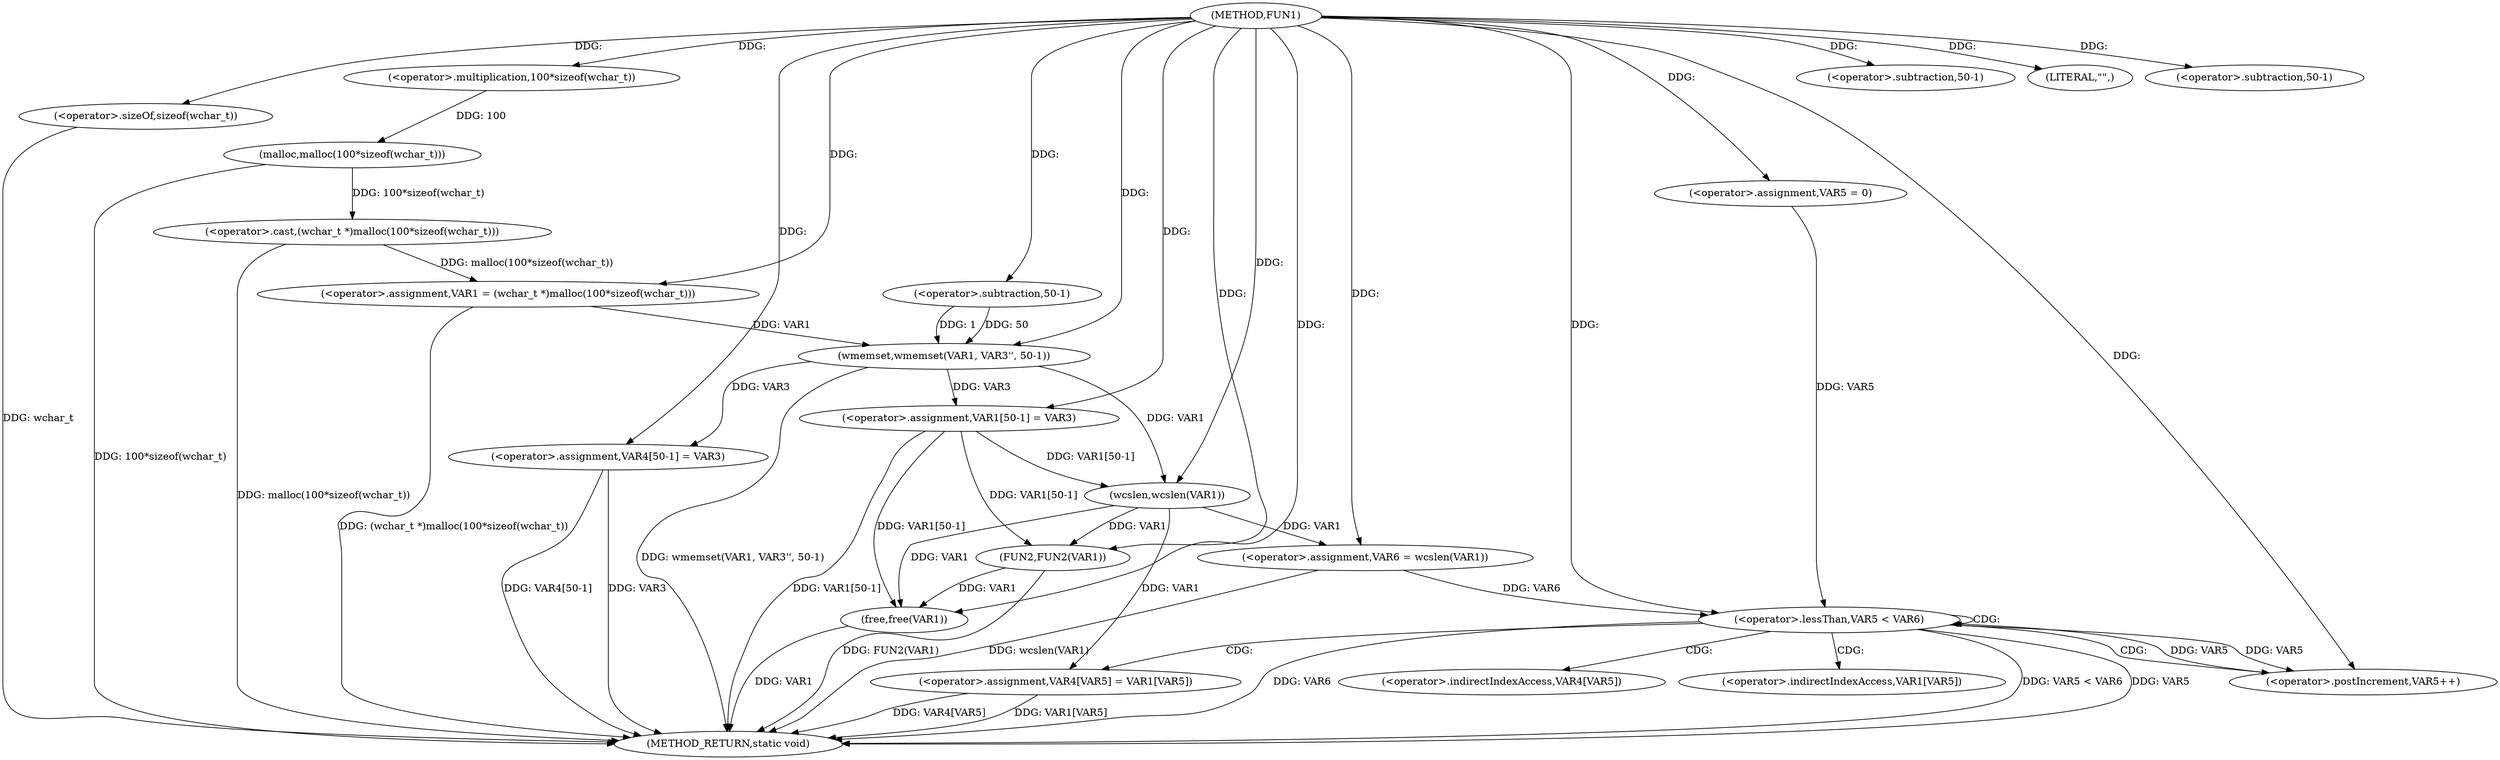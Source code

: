 digraph FUN1 {  
"1000100" [label = "(METHOD,FUN1)" ]
"1000163" [label = "(METHOD_RETURN,static void)" ]
"1000103" [label = "(<operator>.assignment,VAR1 = (wchar_t *)malloc(100*sizeof(wchar_t)))" ]
"1000105" [label = "(<operator>.cast,(wchar_t *)malloc(100*sizeof(wchar_t)))" ]
"1000107" [label = "(malloc,malloc(100*sizeof(wchar_t)))" ]
"1000108" [label = "(<operator>.multiplication,100*sizeof(wchar_t))" ]
"1000110" [label = "(<operator>.sizeOf,sizeof(wchar_t))" ]
"1000114" [label = "(wmemset,wmemset(VAR1, VAR3'', 50-1))" ]
"1000117" [label = "(<operator>.subtraction,50-1)" ]
"1000120" [label = "(<operator>.assignment,VAR1[50-1] = VAR3)" ]
"1000123" [label = "(<operator>.subtraction,50-1)" ]
"1000128" [label = "(LITERAL,\"\",)" ]
"1000131" [label = "(<operator>.assignment,VAR6 = wcslen(VAR1))" ]
"1000133" [label = "(wcslen,wcslen(VAR1))" ]
"1000136" [label = "(<operator>.assignment,VAR5 = 0)" ]
"1000139" [label = "(<operator>.lessThan,VAR5 < VAR6)" ]
"1000142" [label = "(<operator>.postIncrement,VAR5++)" ]
"1000145" [label = "(<operator>.assignment,VAR4[VAR5] = VAR1[VAR5])" ]
"1000152" [label = "(<operator>.assignment,VAR4[50-1] = VAR3)" ]
"1000155" [label = "(<operator>.subtraction,50-1)" ]
"1000159" [label = "(FUN2,FUN2(VAR1))" ]
"1000161" [label = "(free,free(VAR1))" ]
"1000146" [label = "(<operator>.indirectIndexAccess,VAR4[VAR5])" ]
"1000149" [label = "(<operator>.indirectIndexAccess,VAR1[VAR5])" ]
  "1000159" -> "1000163"  [ label = "DDG: FUN2(VAR1)"] 
  "1000107" -> "1000163"  [ label = "DDG: 100*sizeof(wchar_t)"] 
  "1000105" -> "1000163"  [ label = "DDG: malloc(100*sizeof(wchar_t))"] 
  "1000103" -> "1000163"  [ label = "DDG: (wchar_t *)malloc(100*sizeof(wchar_t))"] 
  "1000114" -> "1000163"  [ label = "DDG: wmemset(VAR1, VAR3'', 50-1)"] 
  "1000120" -> "1000163"  [ label = "DDG: VAR1[50-1]"] 
  "1000145" -> "1000163"  [ label = "DDG: VAR1[VAR5]"] 
  "1000152" -> "1000163"  [ label = "DDG: VAR4[50-1]"] 
  "1000131" -> "1000163"  [ label = "DDG: wcslen(VAR1)"] 
  "1000139" -> "1000163"  [ label = "DDG: VAR6"] 
  "1000139" -> "1000163"  [ label = "DDG: VAR5 < VAR6"] 
  "1000139" -> "1000163"  [ label = "DDG: VAR5"] 
  "1000152" -> "1000163"  [ label = "DDG: VAR3"] 
  "1000161" -> "1000163"  [ label = "DDG: VAR1"] 
  "1000145" -> "1000163"  [ label = "DDG: VAR4[VAR5]"] 
  "1000110" -> "1000163"  [ label = "DDG: wchar_t"] 
  "1000105" -> "1000103"  [ label = "DDG: malloc(100*sizeof(wchar_t))"] 
  "1000100" -> "1000103"  [ label = "DDG: "] 
  "1000107" -> "1000105"  [ label = "DDG: 100*sizeof(wchar_t)"] 
  "1000108" -> "1000107"  [ label = "DDG: 100"] 
  "1000100" -> "1000108"  [ label = "DDG: "] 
  "1000100" -> "1000110"  [ label = "DDG: "] 
  "1000103" -> "1000114"  [ label = "DDG: VAR1"] 
  "1000100" -> "1000114"  [ label = "DDG: "] 
  "1000117" -> "1000114"  [ label = "DDG: 50"] 
  "1000117" -> "1000114"  [ label = "DDG: 1"] 
  "1000100" -> "1000117"  [ label = "DDG: "] 
  "1000114" -> "1000120"  [ label = "DDG: VAR3"] 
  "1000100" -> "1000120"  [ label = "DDG: "] 
  "1000100" -> "1000123"  [ label = "DDG: "] 
  "1000100" -> "1000128"  [ label = "DDG: "] 
  "1000133" -> "1000131"  [ label = "DDG: VAR1"] 
  "1000100" -> "1000131"  [ label = "DDG: "] 
  "1000114" -> "1000133"  [ label = "DDG: VAR1"] 
  "1000120" -> "1000133"  [ label = "DDG: VAR1[50-1]"] 
  "1000100" -> "1000133"  [ label = "DDG: "] 
  "1000100" -> "1000136"  [ label = "DDG: "] 
  "1000142" -> "1000139"  [ label = "DDG: VAR5"] 
  "1000136" -> "1000139"  [ label = "DDG: VAR5"] 
  "1000100" -> "1000139"  [ label = "DDG: "] 
  "1000131" -> "1000139"  [ label = "DDG: VAR6"] 
  "1000139" -> "1000142"  [ label = "DDG: VAR5"] 
  "1000100" -> "1000142"  [ label = "DDG: "] 
  "1000133" -> "1000145"  [ label = "DDG: VAR1"] 
  "1000100" -> "1000152"  [ label = "DDG: "] 
  "1000114" -> "1000152"  [ label = "DDG: VAR3"] 
  "1000100" -> "1000155"  [ label = "DDG: "] 
  "1000133" -> "1000159"  [ label = "DDG: VAR1"] 
  "1000120" -> "1000159"  [ label = "DDG: VAR1[50-1]"] 
  "1000100" -> "1000159"  [ label = "DDG: "] 
  "1000159" -> "1000161"  [ label = "DDG: VAR1"] 
  "1000120" -> "1000161"  [ label = "DDG: VAR1[50-1]"] 
  "1000100" -> "1000161"  [ label = "DDG: "] 
  "1000133" -> "1000161"  [ label = "DDG: VAR1"] 
  "1000139" -> "1000142"  [ label = "CDG: "] 
  "1000139" -> "1000145"  [ label = "CDG: "] 
  "1000139" -> "1000139"  [ label = "CDG: "] 
  "1000139" -> "1000146"  [ label = "CDG: "] 
  "1000139" -> "1000149"  [ label = "CDG: "] 
}
